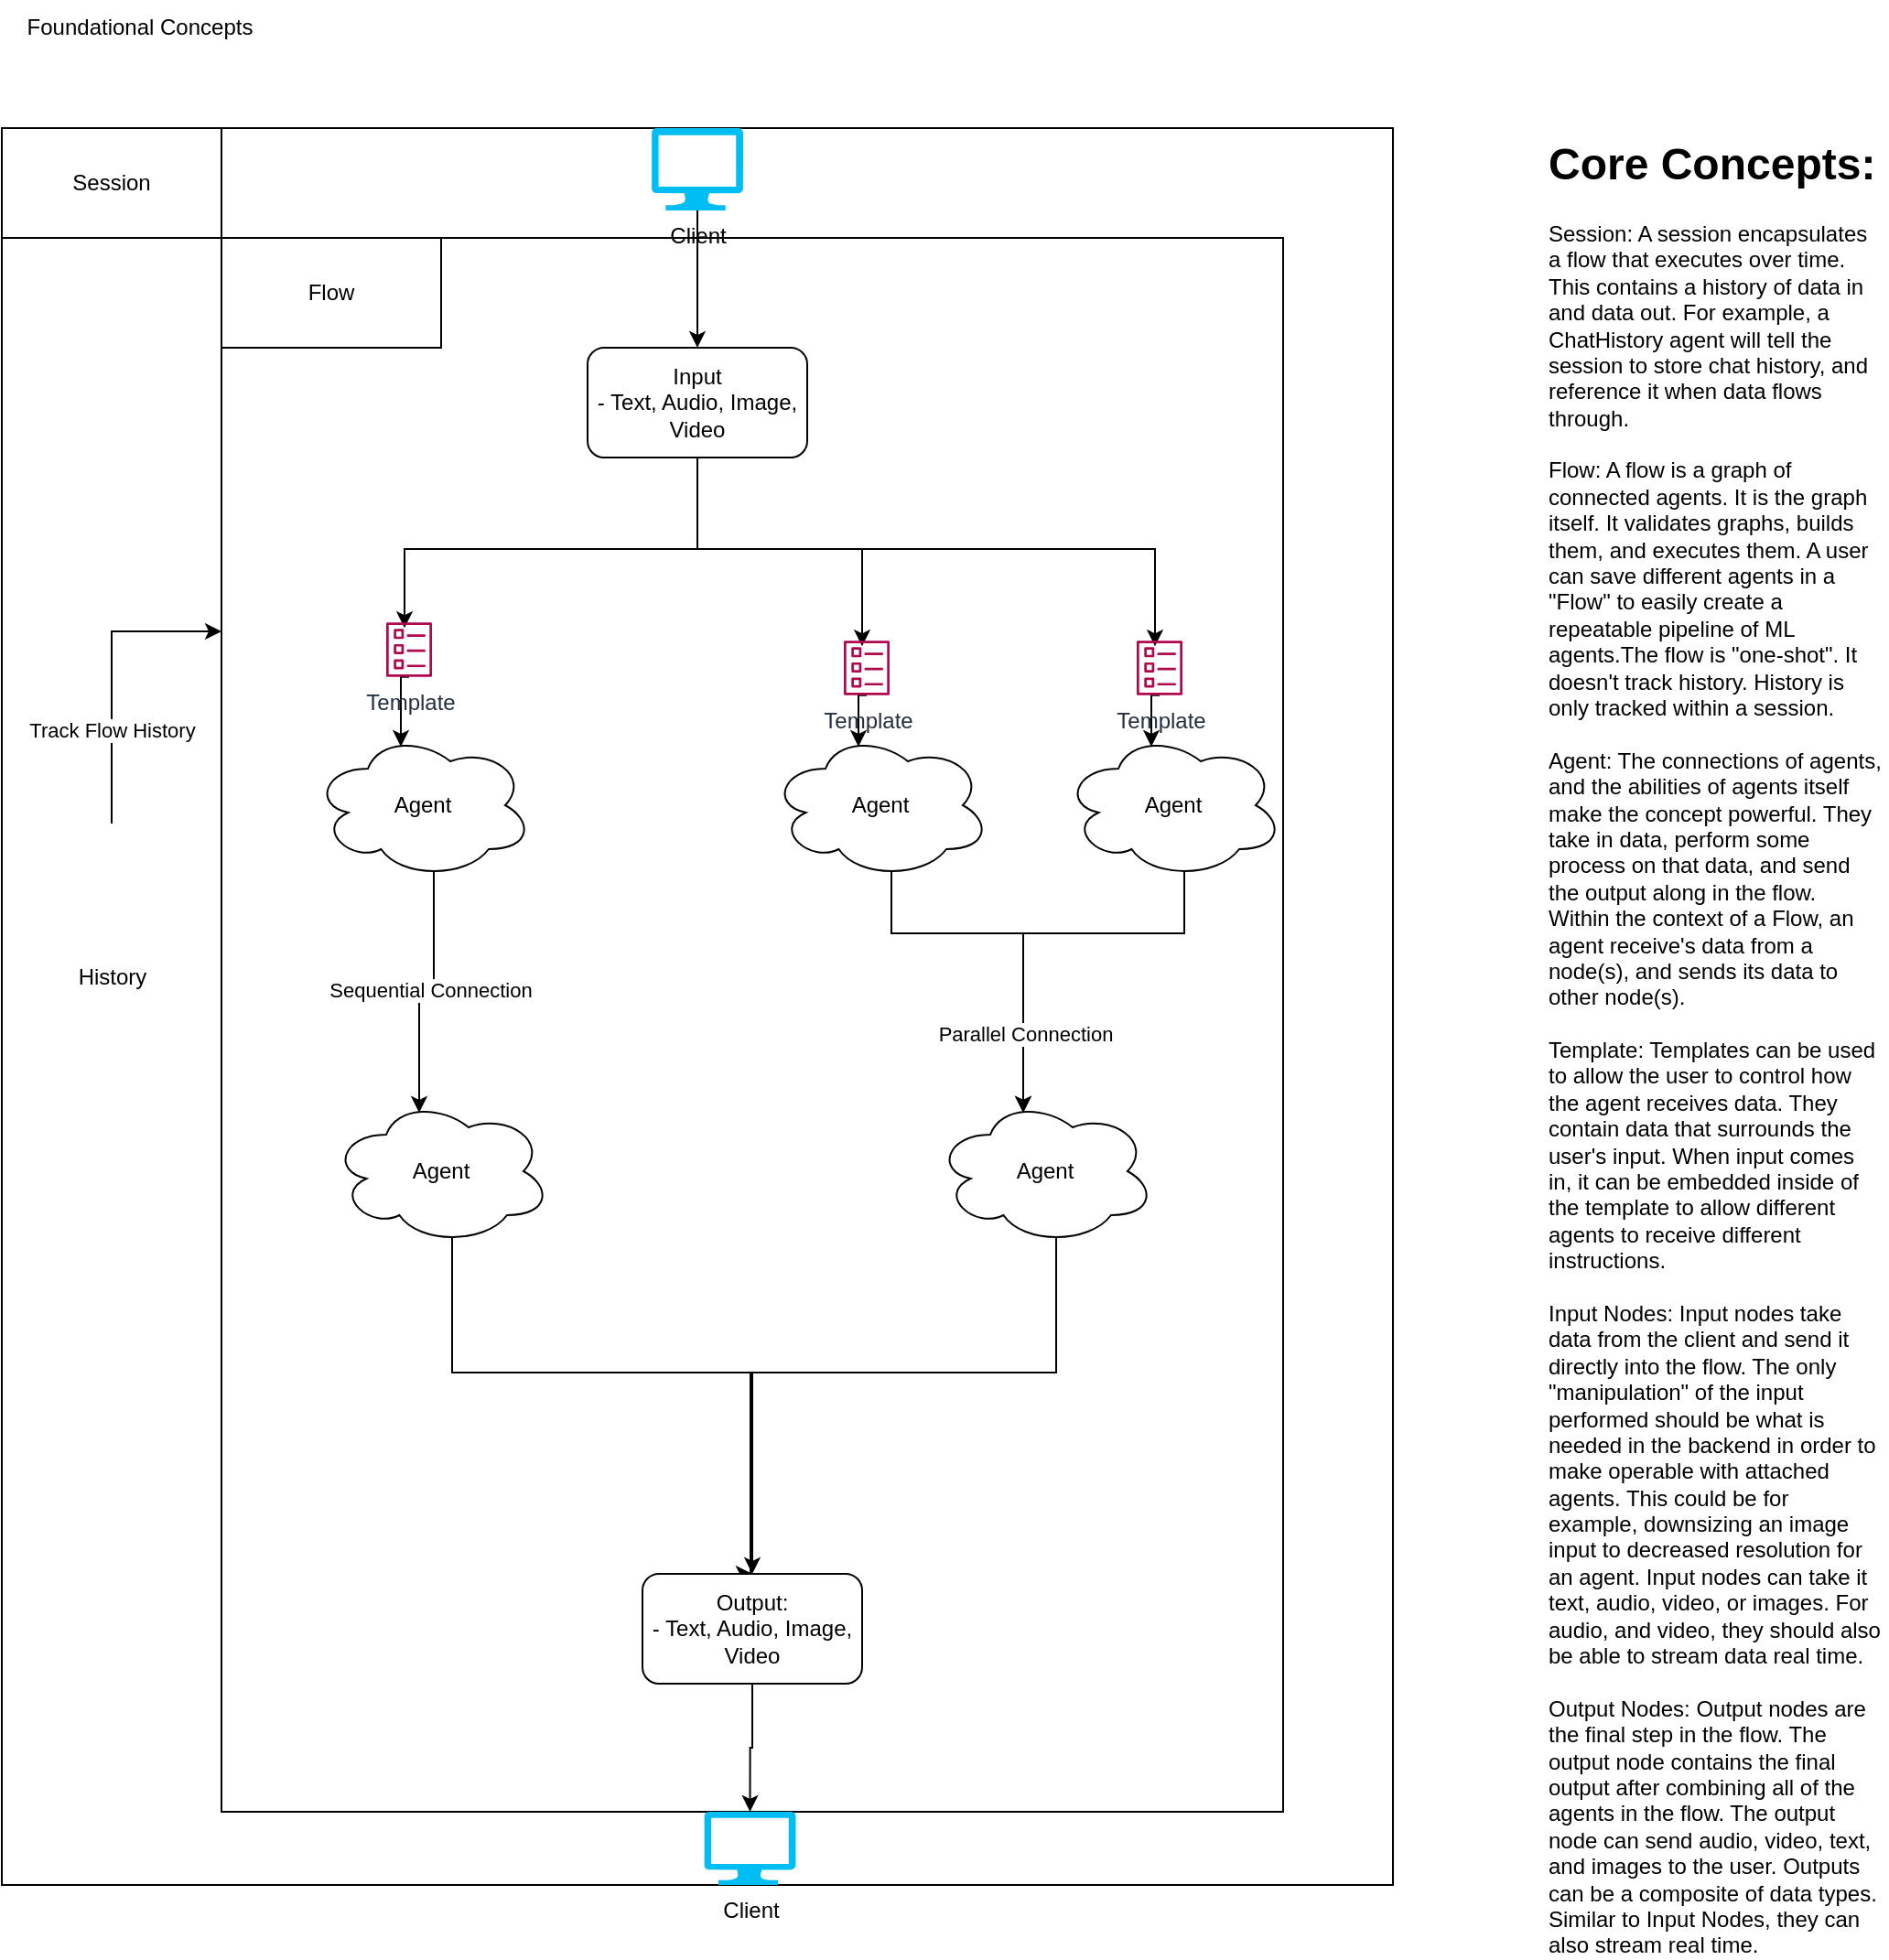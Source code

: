 <mxfile version="21.1.4" type="device">
  <diagram name="Page-1" id="N1yvioOG720YIT_IY8ei">
    <mxGraphModel dx="1434" dy="768" grid="1" gridSize="10" guides="1" tooltips="1" connect="1" arrows="1" fold="1" page="1" pageScale="1" pageWidth="850" pageHeight="1100" math="0" shadow="0">
      <root>
        <mxCell id="0" />
        <mxCell id="1" parent="0" />
        <mxCell id="Pslh7f__V98KznwxpMLR-1" value="Foundational Concepts" style="text;html=1;align=center;verticalAlign=middle;resizable=0;points=[];autosize=1;strokeColor=none;fillColor=none;" vertex="1" parent="1">
          <mxGeometry x="40" y="10" width="150" height="30" as="geometry" />
        </mxCell>
        <mxCell id="Pslh7f__V98KznwxpMLR-3" value="" style="rounded=0;whiteSpace=wrap;html=1;" vertex="1" parent="1">
          <mxGeometry x="40" y="80" width="760" height="960" as="geometry" />
        </mxCell>
        <mxCell id="Pslh7f__V98KznwxpMLR-4" value="Session" style="rounded=0;whiteSpace=wrap;html=1;" vertex="1" parent="1">
          <mxGeometry x="40" y="80" width="120" height="60" as="geometry" />
        </mxCell>
        <mxCell id="Pslh7f__V98KznwxpMLR-6" value="" style="rounded=0;whiteSpace=wrap;html=1;" vertex="1" parent="1">
          <mxGeometry x="160" y="140" width="580" height="860" as="geometry" />
        </mxCell>
        <mxCell id="Pslh7f__V98KznwxpMLR-7" value="Flow" style="rounded=0;whiteSpace=wrap;html=1;" vertex="1" parent="1">
          <mxGeometry x="160" y="140" width="120" height="60" as="geometry" />
        </mxCell>
        <mxCell id="Pslh7f__V98KznwxpMLR-21" style="edgeStyle=orthogonalEdgeStyle;rounded=0;orthogonalLoop=1;jettySize=auto;html=1;exitX=0.55;exitY=0.95;exitDx=0;exitDy=0;exitPerimeter=0;entryX=0.4;entryY=0.1;entryDx=0;entryDy=0;entryPerimeter=0;" edge="1" parent="1" source="Pslh7f__V98KznwxpMLR-8" target="Pslh7f__V98KznwxpMLR-16">
          <mxGeometry relative="1" as="geometry" />
        </mxCell>
        <mxCell id="Pslh7f__V98KznwxpMLR-40" value="Sequential Connection" style="edgeLabel;html=1;align=center;verticalAlign=middle;resizable=0;points=[];" vertex="1" connectable="0" parent="Pslh7f__V98KznwxpMLR-21">
          <mxGeometry x="-0.057" y="1" relative="1" as="geometry">
            <mxPoint as="offset" />
          </mxGeometry>
        </mxCell>
        <mxCell id="Pslh7f__V98KznwxpMLR-8" value="Agent" style="ellipse;shape=cloud;whiteSpace=wrap;html=1;" vertex="1" parent="1">
          <mxGeometry x="210" y="410" width="120" height="80" as="geometry" />
        </mxCell>
        <mxCell id="Pslh7f__V98KznwxpMLR-19" style="edgeStyle=orthogonalEdgeStyle;rounded=0;orthogonalLoop=1;jettySize=auto;html=1;exitX=0.55;exitY=0.95;exitDx=0;exitDy=0;exitPerimeter=0;entryX=0.4;entryY=0.1;entryDx=0;entryDy=0;entryPerimeter=0;" edge="1" parent="1" source="Pslh7f__V98KznwxpMLR-9" target="Pslh7f__V98KznwxpMLR-17">
          <mxGeometry relative="1" as="geometry">
            <Array as="points">
              <mxPoint x="686" y="520" />
              <mxPoint x="598" y="520" />
            </Array>
          </mxGeometry>
        </mxCell>
        <mxCell id="Pslh7f__V98KznwxpMLR-9" value="Agent" style="ellipse;shape=cloud;whiteSpace=wrap;html=1;" vertex="1" parent="1">
          <mxGeometry x="620" y="410" width="120" height="80" as="geometry" />
        </mxCell>
        <mxCell id="Pslh7f__V98KznwxpMLR-18" style="edgeStyle=orthogonalEdgeStyle;rounded=0;orthogonalLoop=1;jettySize=auto;html=1;exitX=0.55;exitY=0.95;exitDx=0;exitDy=0;exitPerimeter=0;entryX=0.4;entryY=0.1;entryDx=0;entryDy=0;entryPerimeter=0;" edge="1" parent="1" source="Pslh7f__V98KznwxpMLR-10" target="Pslh7f__V98KznwxpMLR-17">
          <mxGeometry relative="1" as="geometry">
            <Array as="points">
              <mxPoint x="526" y="520" />
              <mxPoint x="598" y="520" />
            </Array>
          </mxGeometry>
        </mxCell>
        <mxCell id="Pslh7f__V98KznwxpMLR-39" value="Parallel Connection" style="edgeLabel;html=1;align=center;verticalAlign=middle;resizable=0;points=[];" vertex="1" connectable="0" parent="Pslh7f__V98KznwxpMLR-18">
          <mxGeometry x="0.578" y="1" relative="1" as="geometry">
            <mxPoint as="offset" />
          </mxGeometry>
        </mxCell>
        <mxCell id="Pslh7f__V98KznwxpMLR-10" value="Agent" style="ellipse;shape=cloud;whiteSpace=wrap;html=1;" vertex="1" parent="1">
          <mxGeometry x="460" y="410" width="120" height="80" as="geometry" />
        </mxCell>
        <mxCell id="Pslh7f__V98KznwxpMLR-13" style="edgeStyle=orthogonalEdgeStyle;rounded=0;orthogonalLoop=1;jettySize=auto;html=1;exitX=0.5;exitY=1;exitDx=0;exitDy=0;entryX=0.4;entryY=0.1;entryDx=0;entryDy=0;entryPerimeter=0;" edge="1" parent="1" source="Pslh7f__V98KznwxpMLR-35" target="Pslh7f__V98KznwxpMLR-8">
          <mxGeometry relative="1" as="geometry" />
        </mxCell>
        <mxCell id="Pslh7f__V98KznwxpMLR-14" style="edgeStyle=orthogonalEdgeStyle;rounded=0;orthogonalLoop=1;jettySize=auto;html=1;exitX=0.5;exitY=1;exitDx=0;exitDy=0;entryX=0.4;entryY=0.1;entryDx=0;entryDy=0;entryPerimeter=0;" edge="1" parent="1" source="Pslh7f__V98KznwxpMLR-34" target="Pslh7f__V98KznwxpMLR-10">
          <mxGeometry relative="1" as="geometry" />
        </mxCell>
        <mxCell id="Pslh7f__V98KznwxpMLR-15" style="edgeStyle=orthogonalEdgeStyle;rounded=0;orthogonalLoop=1;jettySize=auto;html=1;exitX=0.5;exitY=1;exitDx=0;exitDy=0;entryX=0.4;entryY=0.1;entryDx=0;entryDy=0;entryPerimeter=0;" edge="1" parent="1" source="Pslh7f__V98KznwxpMLR-33" target="Pslh7f__V98KznwxpMLR-9">
          <mxGeometry relative="1" as="geometry" />
        </mxCell>
        <mxCell id="Pslh7f__V98KznwxpMLR-11" value="Input&lt;br&gt;- Text, Audio, Image, Video" style="rounded=1;whiteSpace=wrap;html=1;" vertex="1" parent="1">
          <mxGeometry x="360" y="200" width="120" height="60" as="geometry" />
        </mxCell>
        <mxCell id="Pslh7f__V98KznwxpMLR-12" style="edgeStyle=orthogonalEdgeStyle;rounded=0;orthogonalLoop=1;jettySize=auto;html=1;exitX=0.5;exitY=1;exitDx=0;exitDy=0;" edge="1" parent="1" source="Pslh7f__V98KznwxpMLR-11" target="Pslh7f__V98KznwxpMLR-11">
          <mxGeometry relative="1" as="geometry" />
        </mxCell>
        <mxCell id="Pslh7f__V98KznwxpMLR-24" style="edgeStyle=orthogonalEdgeStyle;rounded=0;orthogonalLoop=1;jettySize=auto;html=1;exitX=0.55;exitY=0.95;exitDx=0;exitDy=0;exitPerimeter=0;entryX=0.5;entryY=0;entryDx=0;entryDy=0;" edge="1" parent="1" source="Pslh7f__V98KznwxpMLR-16" target="Pslh7f__V98KznwxpMLR-23">
          <mxGeometry relative="1" as="geometry">
            <Array as="points">
              <mxPoint x="286" y="760" />
              <mxPoint x="450" y="760" />
            </Array>
          </mxGeometry>
        </mxCell>
        <mxCell id="Pslh7f__V98KznwxpMLR-16" value="Agent" style="ellipse;shape=cloud;whiteSpace=wrap;html=1;" vertex="1" parent="1">
          <mxGeometry x="220" y="610" width="120" height="80" as="geometry" />
        </mxCell>
        <mxCell id="Pslh7f__V98KznwxpMLR-30" style="edgeStyle=orthogonalEdgeStyle;rounded=0;orthogonalLoop=1;jettySize=auto;html=1;exitX=0.55;exitY=0.95;exitDx=0;exitDy=0;exitPerimeter=0;entryX=0.5;entryY=0;entryDx=0;entryDy=0;" edge="1" parent="1" source="Pslh7f__V98KznwxpMLR-17" target="Pslh7f__V98KznwxpMLR-23">
          <mxGeometry relative="1" as="geometry">
            <Array as="points">
              <mxPoint x="616" y="760" />
              <mxPoint x="449" y="760" />
            </Array>
          </mxGeometry>
        </mxCell>
        <mxCell id="Pslh7f__V98KznwxpMLR-17" value="Agent" style="ellipse;shape=cloud;whiteSpace=wrap;html=1;" vertex="1" parent="1">
          <mxGeometry x="550" y="610" width="120" height="80" as="geometry" />
        </mxCell>
        <mxCell id="Pslh7f__V98KznwxpMLR-27" style="edgeStyle=orthogonalEdgeStyle;rounded=0;orthogonalLoop=1;jettySize=auto;html=1;exitX=0.5;exitY=1;exitDx=0;exitDy=0;entryX=0.5;entryY=0;entryDx=0;entryDy=0;entryPerimeter=0;" edge="1" parent="1" source="Pslh7f__V98KznwxpMLR-23" target="Pslh7f__V98KznwxpMLR-26">
          <mxGeometry relative="1" as="geometry" />
        </mxCell>
        <mxCell id="Pslh7f__V98KznwxpMLR-23" value="Output:&lt;br&gt;- Text, Audio, Image, Video" style="rounded=1;whiteSpace=wrap;html=1;" vertex="1" parent="1">
          <mxGeometry x="390" y="870" width="120" height="60" as="geometry" />
        </mxCell>
        <mxCell id="Pslh7f__V98KznwxpMLR-26" value="Client" style="verticalLabelPosition=bottom;html=1;verticalAlign=top;align=center;strokeColor=none;fillColor=#00BEF2;shape=mxgraph.azure.computer;pointerEvents=1;" vertex="1" parent="1">
          <mxGeometry x="423.75" y="1000" width="50" height="40" as="geometry" />
        </mxCell>
        <mxCell id="Pslh7f__V98KznwxpMLR-29" style="edgeStyle=orthogonalEdgeStyle;rounded=0;orthogonalLoop=1;jettySize=auto;html=1;exitX=0.5;exitY=1;exitDx=0;exitDy=0;exitPerimeter=0;entryX=0.5;entryY=0;entryDx=0;entryDy=0;" edge="1" parent="1" source="Pslh7f__V98KznwxpMLR-28" target="Pslh7f__V98KznwxpMLR-11">
          <mxGeometry relative="1" as="geometry" />
        </mxCell>
        <mxCell id="Pslh7f__V98KznwxpMLR-28" value="Client" style="verticalLabelPosition=bottom;html=1;verticalAlign=top;align=center;strokeColor=none;fillColor=#00BEF2;shape=mxgraph.azure.computer;pointerEvents=1;" vertex="1" parent="1">
          <mxGeometry x="395" y="80" width="50" height="45" as="geometry" />
        </mxCell>
        <mxCell id="Pslh7f__V98KznwxpMLR-42" style="edgeStyle=orthogonalEdgeStyle;rounded=0;orthogonalLoop=1;jettySize=auto;html=1;exitX=0.5;exitY=0;exitDx=0;exitDy=0;entryX=0;entryY=0.25;entryDx=0;entryDy=0;" edge="1" parent="1" source="Pslh7f__V98KznwxpMLR-31" target="Pslh7f__V98KznwxpMLR-6">
          <mxGeometry relative="1" as="geometry">
            <Array as="points">
              <mxPoint x="100" y="355" />
            </Array>
          </mxGeometry>
        </mxCell>
        <mxCell id="Pslh7f__V98KznwxpMLR-43" value="Track Flow History" style="edgeLabel;html=1;align=center;verticalAlign=middle;resizable=0;points=[];" vertex="1" connectable="0" parent="Pslh7f__V98KznwxpMLR-42">
          <mxGeometry x="-0.382" relative="1" as="geometry">
            <mxPoint as="offset" />
          </mxGeometry>
        </mxCell>
        <mxCell id="Pslh7f__V98KznwxpMLR-31" value="History" style="shape=image;html=1;verticalAlign=top;verticalLabelPosition=bottom;labelBackgroundColor=#ffffff;imageAspect=0;aspect=fixed;image=https://cdn1.iconfinder.com/data/icons/unicons-line-vol-4/24/history-128.png" vertex="1" parent="1">
          <mxGeometry x="65" y="460" width="70" height="70" as="geometry" />
        </mxCell>
        <mxCell id="Pslh7f__V98KznwxpMLR-32" value="&lt;h1&gt;Core Concepts:&lt;/h1&gt;&lt;div&gt;Session: A session encapsulates a flow that executes over time. This contains a history of data in and data out. For example, a ChatHistory agent will tell the session to store chat history, and reference it when data flows through.&lt;/div&gt;&lt;div&gt;&lt;br&gt;&lt;/div&gt;&lt;div&gt;Flow: A flow is a graph of connected agents. It is the graph itself. It validates graphs, builds them, and executes them. A user can save different agents in a &quot;Flow&quot; to easily create a repeatable pipeline of ML agents.The flow is &quot;one-shot&quot;. It doesn&#39;t track history. History is only tracked within a session.&lt;/div&gt;&lt;div&gt;&lt;br&gt;&lt;/div&gt;&lt;div&gt;Agent: The connections of agents, and the abilities of agents itself make the concept powerful. They take in data, perform some process on that data, and send the output along in the flow. Within the context of a Flow, an agent receive&#39;s data from a node(s), and sends its data to other node(s).&lt;/div&gt;&lt;div&gt;&lt;br&gt;&lt;/div&gt;&lt;div&gt;Template: Templates can be used to allow the user to control how the agent receives data. They contain data that surrounds the user&#39;s input. When input comes in, it can be embedded inside of the template to allow different agents to receive different instructions.&lt;/div&gt;&lt;div&gt;&lt;br&gt;&lt;/div&gt;&lt;div&gt;Input Nodes: Input nodes take data from the client and send it directly into the flow. The only &quot;manipulation&quot; of the input performed should be what is needed in the backend in order to make operable with attached agents. This could be for example, downsizing an image input to decreased resolution for an agent. Input nodes can take it text, audio, video, or images. For audio, and video, they should also be able to stream data real time.&lt;/div&gt;&lt;div&gt;&lt;br&gt;&lt;/div&gt;&lt;div&gt;Output Nodes: Output nodes are the final step in the flow. The output node contains the final output after combining all of the agents in the flow. The output node can send audio, video, text, and images to the user. Outputs can be a composite of data types. Similar to Input Nodes, they can also stream real time.&lt;/div&gt;" style="text;html=1;strokeColor=none;fillColor=none;spacing=5;spacingTop=-20;whiteSpace=wrap;overflow=hidden;rounded=0;" vertex="1" parent="1">
          <mxGeometry x="880" y="80" width="190" height="1000" as="geometry" />
        </mxCell>
        <mxCell id="Pslh7f__V98KznwxpMLR-36" value="" style="edgeStyle=orthogonalEdgeStyle;rounded=0;orthogonalLoop=1;jettySize=auto;html=1;exitX=0.5;exitY=1;exitDx=0;exitDy=0;entryX=0.4;entryY=0.1;entryDx=0;entryDy=0;entryPerimeter=0;" edge="1" parent="1" source="Pslh7f__V98KznwxpMLR-11" target="Pslh7f__V98KznwxpMLR-35">
          <mxGeometry relative="1" as="geometry">
            <mxPoint x="420" y="260" as="sourcePoint" />
            <mxPoint x="258" y="418" as="targetPoint" />
            <Array as="points">
              <mxPoint x="420" y="310" />
              <mxPoint x="260" y="310" />
            </Array>
          </mxGeometry>
        </mxCell>
        <mxCell id="Pslh7f__V98KznwxpMLR-35" value="Template" style="sketch=0;outlineConnect=0;fontColor=#232F3E;gradientColor=none;fillColor=#B0084D;strokeColor=none;dashed=0;verticalLabelPosition=bottom;verticalAlign=top;align=center;html=1;fontSize=12;fontStyle=0;aspect=fixed;pointerEvents=1;shape=mxgraph.aws4.template;" vertex="1" parent="1">
          <mxGeometry x="250" y="350" width="25" height="30" as="geometry" />
        </mxCell>
        <mxCell id="Pslh7f__V98KznwxpMLR-37" value="" style="edgeStyle=orthogonalEdgeStyle;rounded=0;orthogonalLoop=1;jettySize=auto;html=1;exitX=0.5;exitY=1;exitDx=0;exitDy=0;entryX=0.4;entryY=0.1;entryDx=0;entryDy=0;entryPerimeter=0;" edge="1" parent="1" source="Pslh7f__V98KznwxpMLR-11" target="Pslh7f__V98KznwxpMLR-34">
          <mxGeometry relative="1" as="geometry">
            <mxPoint x="420" y="260" as="sourcePoint" />
            <mxPoint x="508" y="418" as="targetPoint" />
          </mxGeometry>
        </mxCell>
        <mxCell id="Pslh7f__V98KznwxpMLR-34" value="Template" style="sketch=0;outlineConnect=0;fontColor=#232F3E;gradientColor=none;fillColor=#B0084D;strokeColor=none;dashed=0;verticalLabelPosition=bottom;verticalAlign=top;align=center;html=1;fontSize=12;fontStyle=0;aspect=fixed;pointerEvents=1;shape=mxgraph.aws4.template;" vertex="1" parent="1">
          <mxGeometry x="500" y="360" width="25" height="30" as="geometry" />
        </mxCell>
        <mxCell id="Pslh7f__V98KznwxpMLR-38" value="" style="edgeStyle=orthogonalEdgeStyle;rounded=0;orthogonalLoop=1;jettySize=auto;html=1;exitX=0.5;exitY=1;exitDx=0;exitDy=0;entryX=0.4;entryY=0.1;entryDx=0;entryDy=0;entryPerimeter=0;" edge="1" parent="1" source="Pslh7f__V98KznwxpMLR-11" target="Pslh7f__V98KznwxpMLR-33">
          <mxGeometry relative="1" as="geometry">
            <mxPoint x="420" y="260" as="sourcePoint" />
            <mxPoint x="668" y="418" as="targetPoint" />
          </mxGeometry>
        </mxCell>
        <mxCell id="Pslh7f__V98KznwxpMLR-33" value="Template" style="sketch=0;outlineConnect=0;fontColor=#232F3E;gradientColor=none;fillColor=#B0084D;strokeColor=none;dashed=0;verticalLabelPosition=bottom;verticalAlign=top;align=center;html=1;fontSize=12;fontStyle=0;aspect=fixed;pointerEvents=1;shape=mxgraph.aws4.template;" vertex="1" parent="1">
          <mxGeometry x="660" y="360" width="25" height="30" as="geometry" />
        </mxCell>
      </root>
    </mxGraphModel>
  </diagram>
</mxfile>

